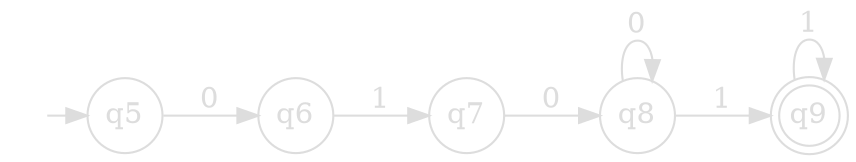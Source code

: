 digraph {
    bgcolor="transparent";
    rankdir=LR;
    node [shape=circle, fixedsize=shape, width=0.5, color="#dddddd", fontcolor="#dddddd"];
    edge [color="#dddddd", fontcolor="#dddddd"];
    start [shape=none, label="", width=0];
    q9 [shape=doublecircle, width=0.4];
    start -> q5;
    q5 -> q6 [label="0"];
    q6 -> q7 [label="1"];
    q7 -> q8 [label="0"];
    q8 -> q8 [label="0"];
    q8 -> q9 [label="1"];
    q9 -> q9 [label="1"];
}